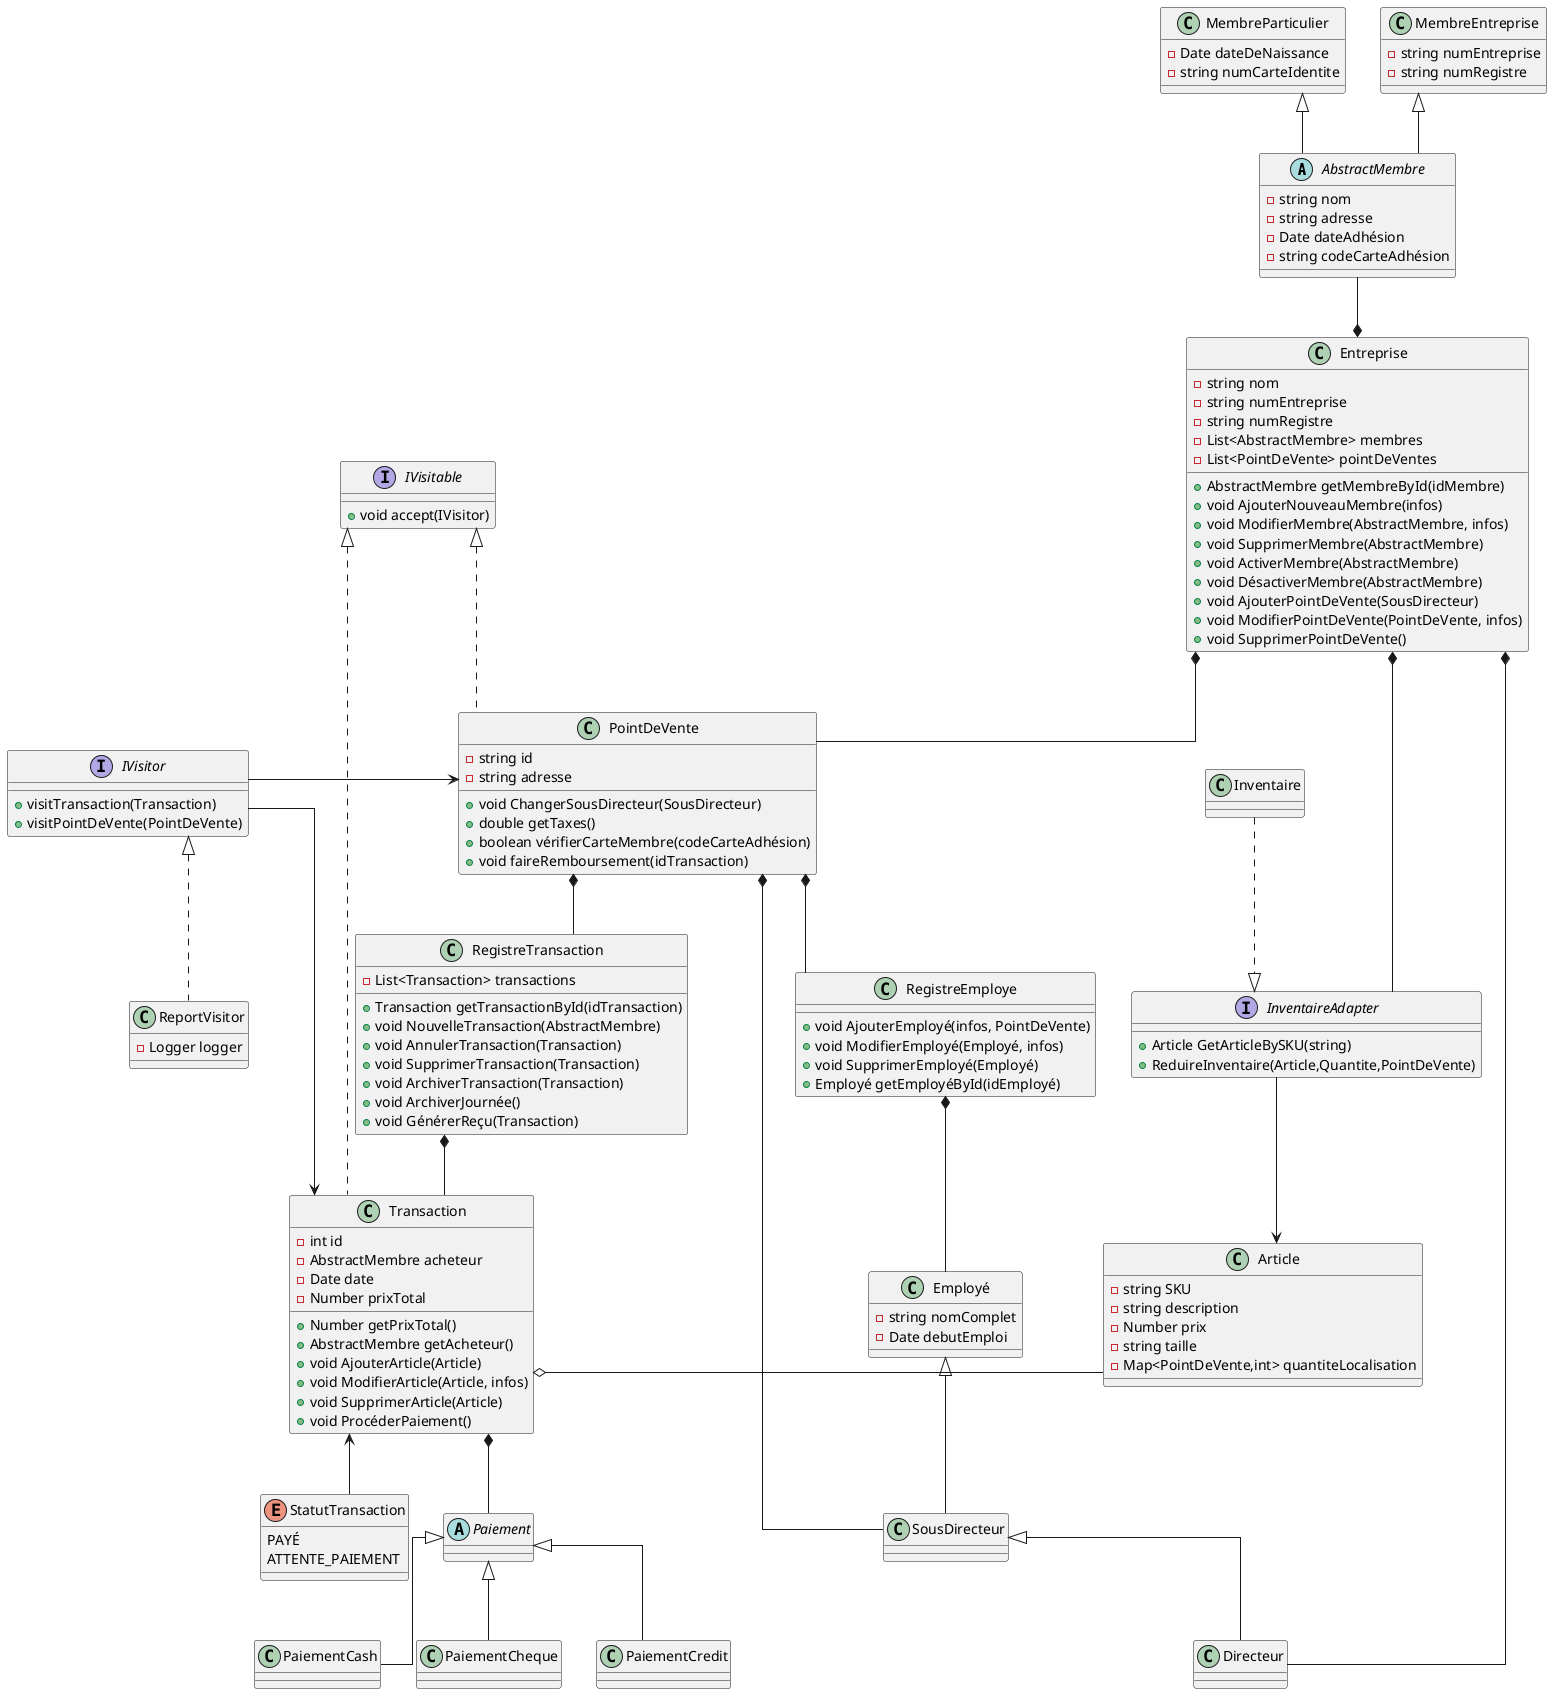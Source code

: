 @startuml

skinparam linetype ortho

abstract class AbstractMembre {
- string nom
- string adresse
- Date dateAdhésion
- string codeCarteAdhésion
}

class MembreParticulier {
- Date dateDeNaissance
- string numCarteIdentite
}

class MembreEntreprise {
- string numEntreprise
- string numRegistre
}

class RegistreEmploye{
  + void AjouterEmployé(infos, PointDeVente)
  + void ModifierEmployé(Employé, infos)
  + void SupprimerEmployé(Employé)
  + Employé getEmployéById(idEmployé)
}

interface IVisitable {
+void accept(IVisitor)
}

interface IVisitor {
    +visitTransaction(Transaction)
    +visitPointDeVente(PointDeVente)
}

IVisitor -> PointDeVente
IVisitor -> Transaction
class ReportVisitor implements IVisitor {
    -Logger logger
}


class Employé {
- string nomComplet
- Date debutEmploi
}

class SousDirecteur {

}

class Directeur {

}

class Transaction implements IVisitable{
- int id
- AbstractMembre acheteur
- Date date
- Number prixTotal
+ Number getPrixTotal()
+ AbstractMembre getAcheteur()
+ void AjouterArticle(Article)
+ void ModifierArticle(Article, infos)
+ void SupprimerArticle(Article)
+ void ProcéderPaiement()
}

class Article {
  - string SKU
  - string description
  - Number prix
  - string taille
  - Map<PointDeVente,int> quantiteLocalisation
}

class RegistreTransaction {
- List<Transaction> transactions
+ Transaction getTransactionById(idTransaction)
+ void NouvelleTransaction(AbstractMembre)
+ void AnnulerTransaction(Transaction)
+ void SupprimerTransaction(Transaction)
+ void ArchiverTransaction(Transaction)
+ void ArchiverJournée()
+ void GénérerReçu(Transaction)
}

enum StatutTransaction{
PAYÉ
ATTENTE_PAIEMENT
}

class Entreprise {
- string nom
- string numEntreprise
- string numRegistre
- List<AbstractMembre> membres
- List<PointDeVente> pointDeVentes
+ AbstractMembre getMembreById(idMembre)
+ void AjouterNouveauMembre(infos)
+ void ModifierMembre(AbstractMembre, infos)
+ void SupprimerMembre(AbstractMembre)
+ void ActiverMembre(AbstractMembre)
+ void DésactiverMembre(AbstractMembre)
+ void AjouterPointDeVente(SousDirecteur)
+ void ModifierPointDeVente(PointDeVente, infos)
+ void SupprimerPointDeVente()

}

class PointDeVente implements IVisitable{
  - string id
  - string adresse
  + void ChangerSousDirecteur(SousDirecteur)
  + double getTaxes()
  + boolean vérifierCarteMembre(codeCarteAdhésion)
  + void faireRemboursement(idTransaction)
}

interface InventaireAdapter {
  +Article GetArticleBySKU(string)
  +ReduireInventaire(Article,Quantite,PointDeVente)
}

class Inventaire

Inventaire ..|> InventaireAdapter

abstract class Paiement {}

class PaiementCredit {}

class PaiementCash {}

class PaiementCheque {}

Employé <|-- SousDirecteur
SousDirecteur <|-- Directeur

Paiement <|-- PaiementCredit
Paiement <|-- PaiementCash
Paiement <|-- PaiementCheque

Entreprise *-- PointDeVente
PointDeVente *-- RegistreEmploye
Entreprise *--- InventaireAdapter
InventaireAdapter --> Article
Entreprise *-- Directeur
PointDeVente *-- SousDirecteur
RegistreEmploye *-- Employé
PointDeVente *-- RegistreTransaction

RegistreTransaction *-- Transaction
Transaction <-- StatutTransaction
Transaction *-- Paiement
Transaction o- Article

AbstractMembre --* Entreprise
MembreParticulier<|-- AbstractMembre
MembreEntreprise <|-- AbstractMembre

@enduml


